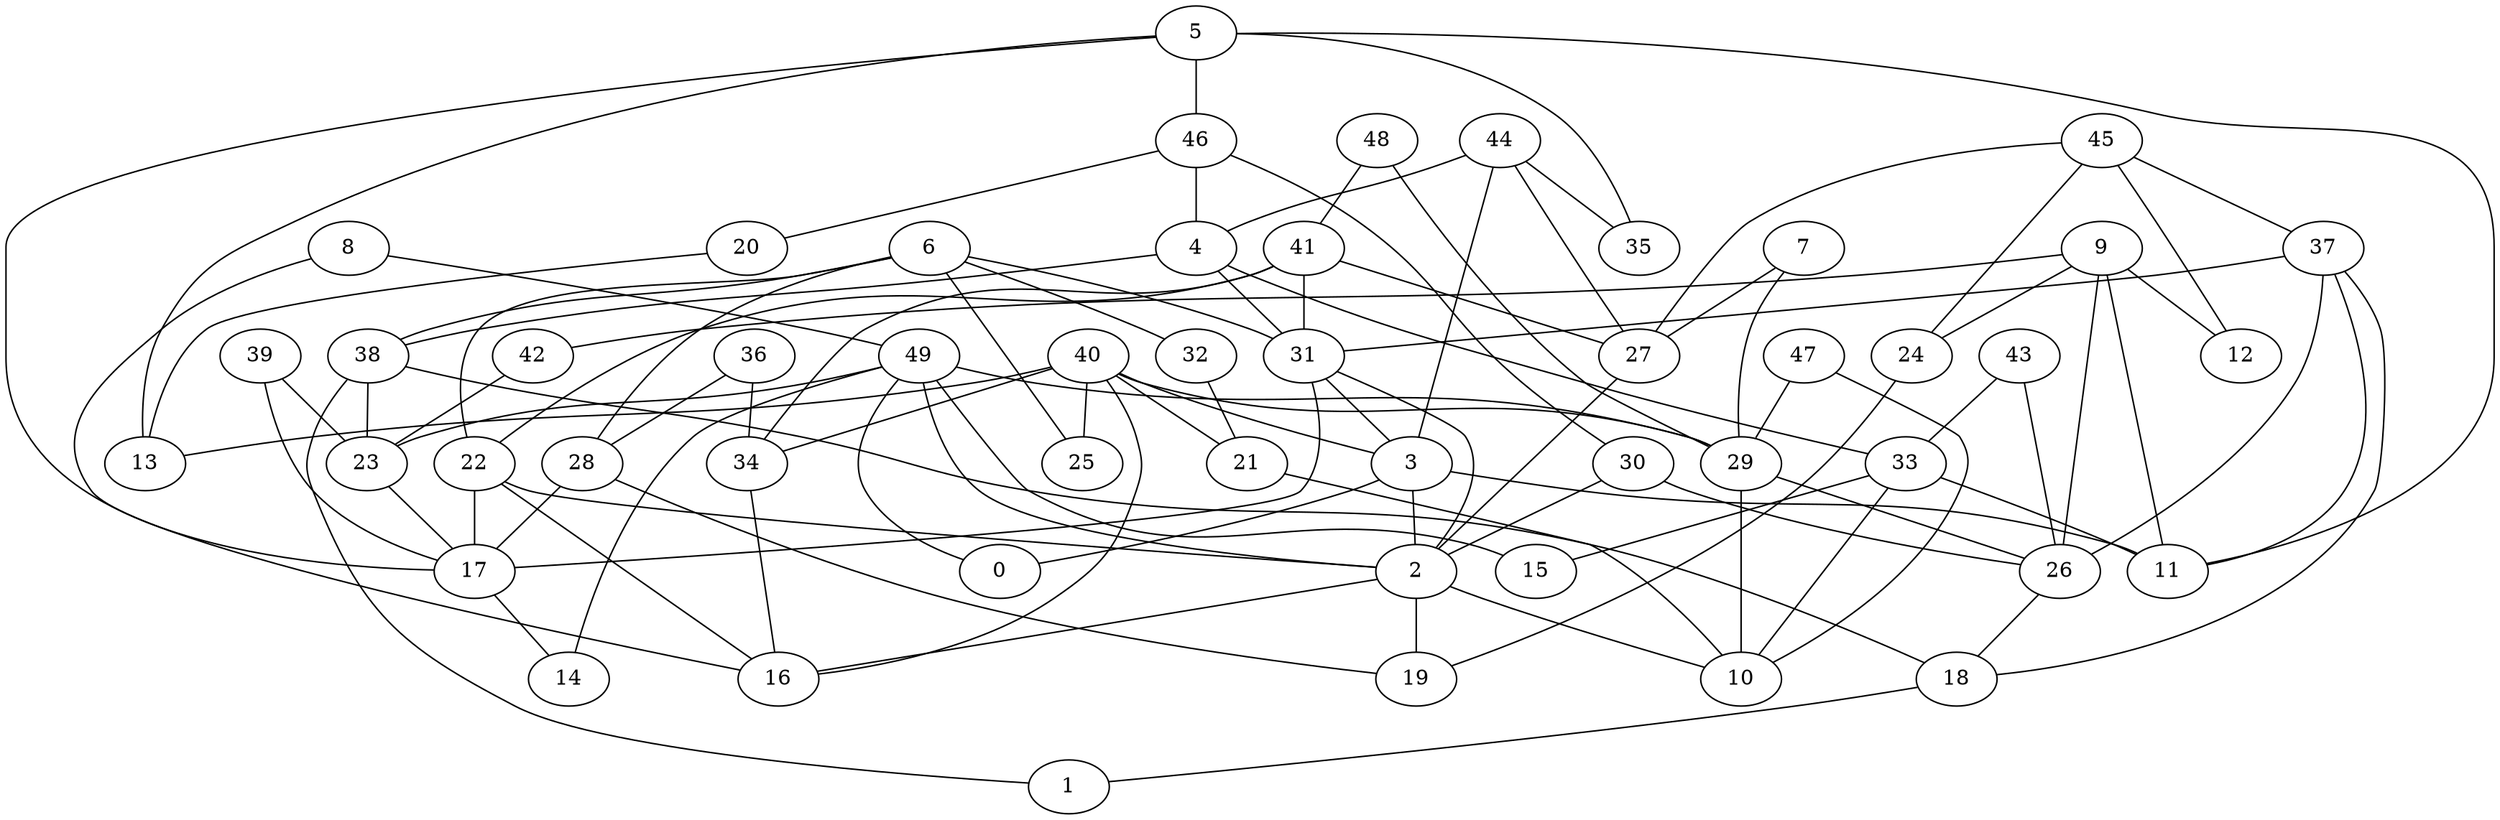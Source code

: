 digraph GG_graph {

subgraph G_graph {
edge [color = black]
"44" -> "35" [dir = none]
"44" -> "27" [dir = none]
"44" -> "4" [dir = none]
"44" -> "3" [dir = none]
"32" -> "21" [dir = none]
"26" -> "18" [dir = none]
"31" -> "2" [dir = none]
"31" -> "17" [dir = none]
"31" -> "3" [dir = none]
"4" -> "33" [dir = none]
"4" -> "38" [dir = none]
"4" -> "31" [dir = none]
"29" -> "10" [dir = none]
"29" -> "26" [dir = none]
"21" -> "10" [dir = none]
"23" -> "17" [dir = none]
"6" -> "22" [dir = none]
"6" -> "25" [dir = none]
"6" -> "38" [dir = none]
"6" -> "28" [dir = none]
"6" -> "31" [dir = none]
"6" -> "32" [dir = none]
"45" -> "24" [dir = none]
"45" -> "37" [dir = none]
"45" -> "27" [dir = none]
"45" -> "12" [dir = none]
"30" -> "2" [dir = none]
"30" -> "26" [dir = none]
"3" -> "0" [dir = none]
"3" -> "2" [dir = none]
"3" -> "11" [dir = none]
"9" -> "26" [dir = none]
"9" -> "24" [dir = none]
"9" -> "11" [dir = none]
"9" -> "12" [dir = none]
"9" -> "42" [dir = none]
"37" -> "11" [dir = none]
"37" -> "31" [dir = none]
"37" -> "26" [dir = none]
"37" -> "18" [dir = none]
"34" -> "16" [dir = none]
"33" -> "11" [dir = none]
"33" -> "10" [dir = none]
"33" -> "15" [dir = none]
"43" -> "26" [dir = none]
"43" -> "33" [dir = none]
"7" -> "27" [dir = none]
"7" -> "29" [dir = none]
"48" -> "29" [dir = none]
"48" -> "41" [dir = none]
"18" -> "1" [dir = none]
"39" -> "17" [dir = none]
"39" -> "23" [dir = none]
"41" -> "27" [dir = none]
"41" -> "31" [dir = none]
"41" -> "22" [dir = none]
"28" -> "19" [dir = none]
"28" -> "17" [dir = none]
"46" -> "4" [dir = none]
"46" -> "20" [dir = none]
"40" -> "21" [dir = none]
"40" -> "13" [dir = none]
"40" -> "29" [dir = none]
"40" -> "34" [dir = none]
"40" -> "16" [dir = none]
"40" -> "3" [dir = none]
"40" -> "25" [dir = none]
"17" -> "14" [dir = none]
"38" -> "23" [dir = none]
"38" -> "18" [dir = none]
"38" -> "1" [dir = none]
"8" -> "49" [dir = none]
"8" -> "16" [dir = none]
"36" -> "34" [dir = none]
"36" -> "28" [dir = none]
"22" -> "17" [dir = none]
"22" -> "2" [dir = none]
"22" -> "16" [dir = none]
"24" -> "19" [dir = none]
"42" -> "23" [dir = none]
"49" -> "2" [dir = none]
"49" -> "23" [dir = none]
"49" -> "15" [dir = none]
"49" -> "29" [dir = none]
"49" -> "0" [dir = none]
"49" -> "14" [dir = none]
"2" -> "16" [dir = none]
"2" -> "10" [dir = none]
"2" -> "19" [dir = none]
"20" -> "13" [dir = none]
"47" -> "29" [dir = none]
"47" -> "10" [dir = none]
"27" -> "2" [dir = none]
"5" -> "11" [dir = none]
"5" -> "17" [dir = none]
"5" -> "46" [dir = none]
"5" -> "13" [dir = none]
"5" -> "35" [dir = none]
"41" -> "34" [dir = none]
"46" -> "30" [dir = none]
}

}
